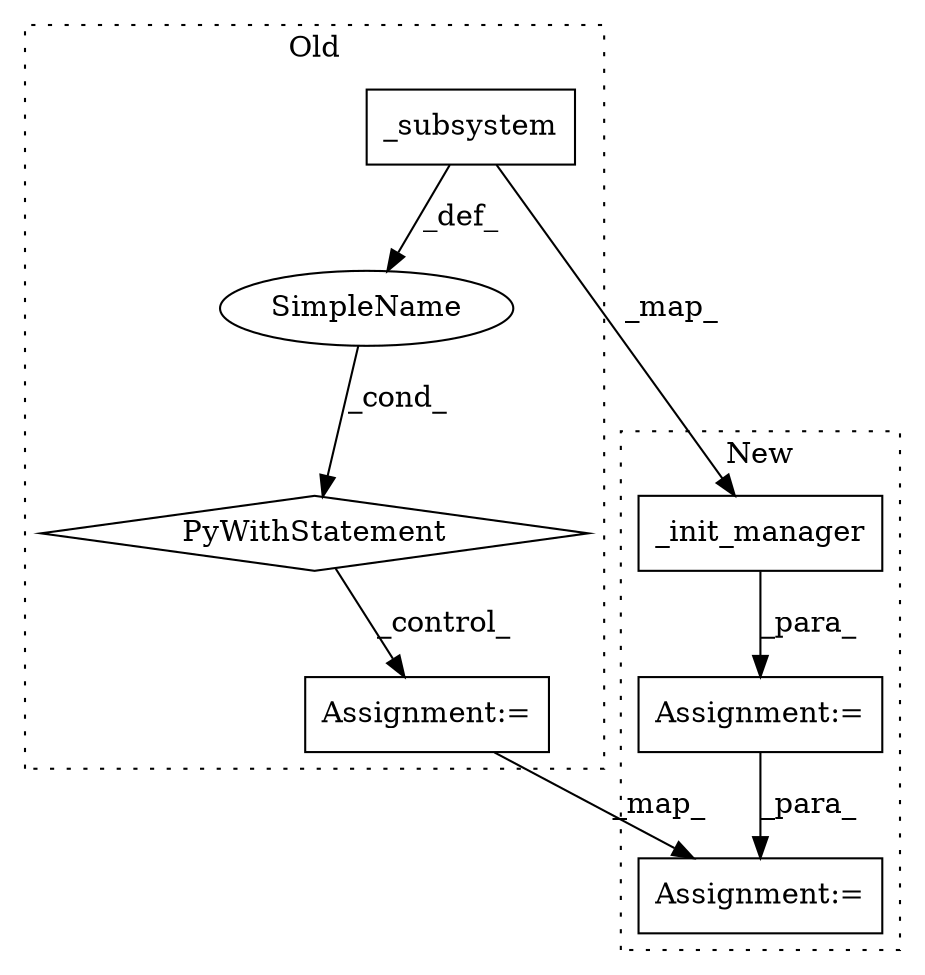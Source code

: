 digraph G {
subgraph cluster0 {
1 [label="_subsystem" a="32" s="2594,2623" l="11,1" shape="box"];
3 [label="PyWithStatement" a="104" s="2579,2624" l="10,2" shape="diamond"];
5 [label="SimpleName" a="42" s="" l="" shape="ellipse"];
6 [label="Assignment:=" a="7" s="2725" l="1" shape="box"];
label = "Old";
style="dotted";
}
subgraph cluster1 {
2 [label="_init_manager" a="32" s="2574,2606" l="14,1" shape="box"];
4 [label="Assignment:=" a="7" s="2568" l="1" shape="box"];
7 [label="Assignment:=" a="7" s="2681" l="1" shape="box"];
label = "New";
style="dotted";
}
1 -> 5 [label="_def_"];
1 -> 2 [label="_map_"];
2 -> 4 [label="_para_"];
3 -> 6 [label="_control_"];
4 -> 7 [label="_para_"];
5 -> 3 [label="_cond_"];
6 -> 7 [label="_map_"];
}